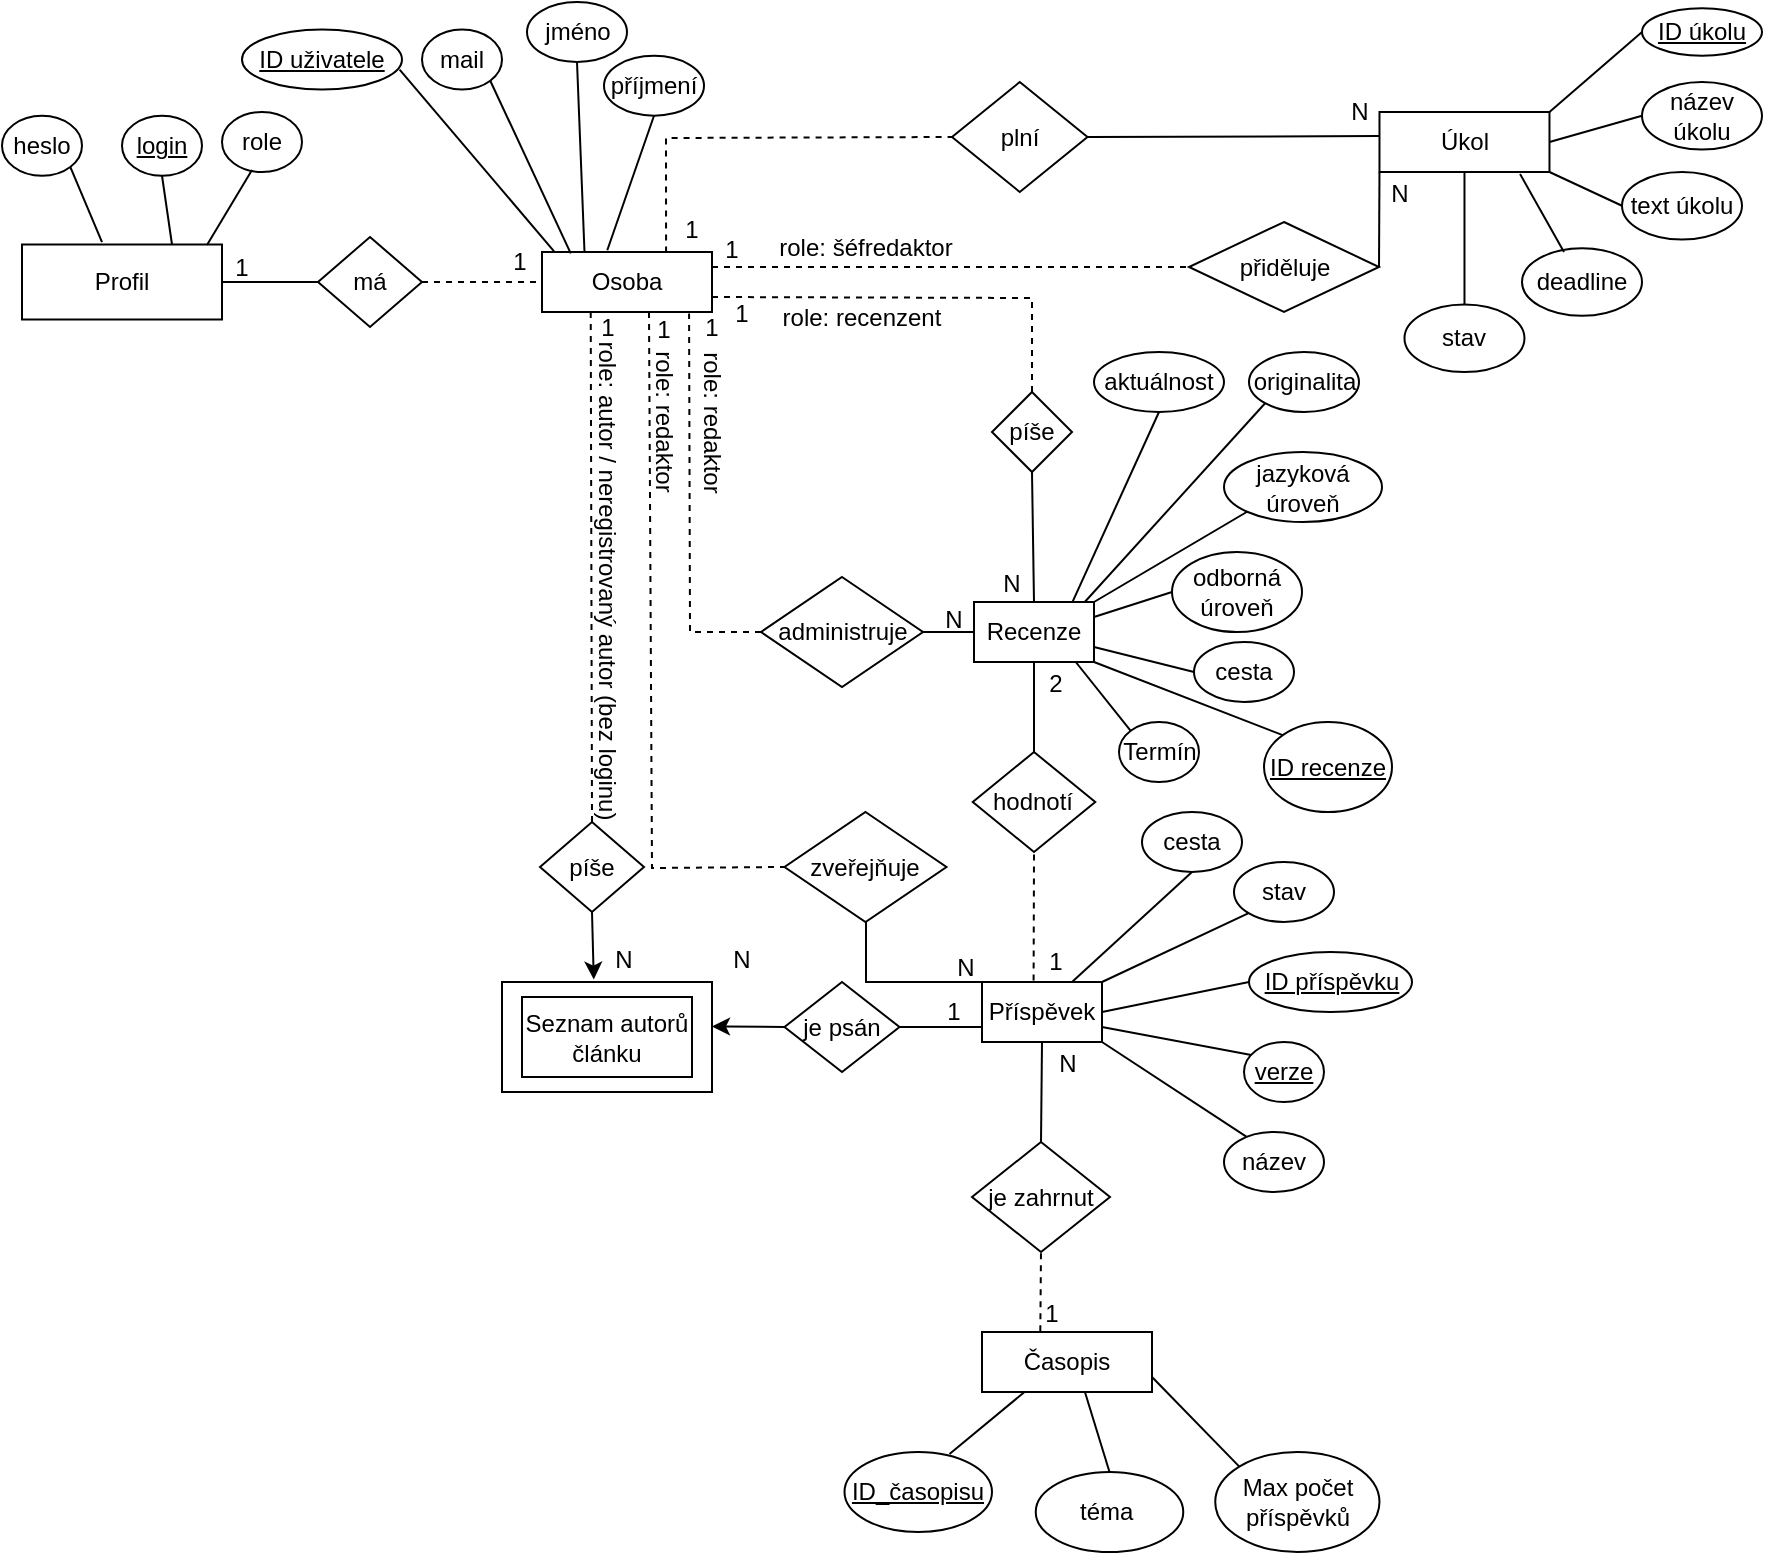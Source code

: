 <mxfile version="22.0.8" type="google">
  <diagram id="R2lEEEUBdFMjLlhIrx00" name="Page-1">
    <mxGraphModel grid="1" page="1" gridSize="10" guides="1" tooltips="1" connect="1" arrows="1" fold="1" pageScale="1" pageWidth="850" pageHeight="1100" math="0" shadow="0" extFonts="Permanent Marker^https://fonts.googleapis.com/css?family=Permanent+Marker">
      <root>
        <mxCell id="0" />
        <mxCell id="1" parent="0" />
        <mxCell id="9lTnDYtxcCjU2Nd0WMdm-4" value="Osoba" style="rounded=0;whiteSpace=wrap;html=1;" vertex="1" parent="1">
          <mxGeometry x="230" y="135" width="85" height="30" as="geometry" />
        </mxCell>
        <mxCell id="9lTnDYtxcCjU2Nd0WMdm-15" style="rounded=0;orthogonalLoop=1;jettySize=auto;html=1;exitX=0.985;exitY=0.669;exitDx=0;exitDy=0;entryX=0.071;entryY=-0.011;entryDx=0;entryDy=0;strokeColor=default;startArrow=none;startFill=0;endArrow=none;endFill=0;exitPerimeter=0;entryPerimeter=0;" edge="1" parent="1" source="9lTnDYtxcCjU2Nd0WMdm-6" target="9lTnDYtxcCjU2Nd0WMdm-4">
          <mxGeometry relative="1" as="geometry" />
        </mxCell>
        <mxCell id="9lTnDYtxcCjU2Nd0WMdm-6" value="&lt;u&gt;ID uživatele&lt;/u&gt;" style="ellipse;whiteSpace=wrap;html=1;" vertex="1" parent="1">
          <mxGeometry x="80" y="23.75" width="80" height="30" as="geometry" />
        </mxCell>
        <mxCell id="9lTnDYtxcCjU2Nd0WMdm-9" value="jméno" style="ellipse;whiteSpace=wrap;html=1;" vertex="1" parent="1">
          <mxGeometry x="222.5" y="10" width="50" height="30" as="geometry" />
        </mxCell>
        <mxCell id="9lTnDYtxcCjU2Nd0WMdm-10" value="příjmení" style="ellipse;whiteSpace=wrap;html=1;" vertex="1" parent="1">
          <mxGeometry x="261" y="36.88" width="50" height="30" as="geometry" />
        </mxCell>
        <mxCell id="9lTnDYtxcCjU2Nd0WMdm-19" style="rounded=0;orthogonalLoop=1;jettySize=auto;html=1;exitX=0.5;exitY=1;exitDx=0;exitDy=0;entryX=0.25;entryY=0;entryDx=0;entryDy=0;strokeColor=default;startArrow=none;startFill=0;endArrow=none;endFill=0;" edge="1" parent="1" source="9lTnDYtxcCjU2Nd0WMdm-9" target="9lTnDYtxcCjU2Nd0WMdm-4">
          <mxGeometry relative="1" as="geometry">
            <mxPoint x="326.178" y="90.607" as="sourcePoint" />
            <mxPoint x="265" y="145" as="targetPoint" />
          </mxGeometry>
        </mxCell>
        <mxCell id="9lTnDYtxcCjU2Nd0WMdm-20" style="rounded=0;orthogonalLoop=1;jettySize=auto;html=1;exitX=0.5;exitY=1;exitDx=0;exitDy=0;strokeColor=default;startArrow=none;startFill=0;endArrow=none;endFill=0;entryX=0.384;entryY=-0.029;entryDx=0;entryDy=0;entryPerimeter=0;" edge="1" parent="1" source="9lTnDYtxcCjU2Nd0WMdm-10" target="9lTnDYtxcCjU2Nd0WMdm-4">
          <mxGeometry relative="1" as="geometry">
            <mxPoint x="268" y="111" as="sourcePoint" />
            <mxPoint x="280" y="130" as="targetPoint" />
          </mxGeometry>
        </mxCell>
        <mxCell id="9lTnDYtxcCjU2Nd0WMdm-23" value="mail" style="ellipse;whiteSpace=wrap;html=1;" vertex="1" parent="1">
          <mxGeometry x="170" y="23.75" width="40" height="30" as="geometry" />
        </mxCell>
        <mxCell id="9lTnDYtxcCjU2Nd0WMdm-42" value="&lt;u&gt;verze&lt;/u&gt;" style="ellipse;whiteSpace=wrap;html=1;" vertex="1" parent="1">
          <mxGeometry x="581" y="530" width="40" height="30" as="geometry" />
        </mxCell>
        <mxCell id="9lTnDYtxcCjU2Nd0WMdm-43" value="Příspěvek" style="rounded=0;whiteSpace=wrap;html=1;" vertex="1" parent="1">
          <mxGeometry x="450" y="500" width="60" height="30" as="geometry" />
        </mxCell>
        <mxCell id="9lTnDYtxcCjU2Nd0WMdm-45" value="&lt;u&gt;ID příspěvku&lt;/u&gt;" style="ellipse;whiteSpace=wrap;html=1;" vertex="1" parent="1">
          <mxGeometry x="583.5" y="485" width="81.5" height="30" as="geometry" />
        </mxCell>
        <mxCell id="9lTnDYtxcCjU2Nd0WMdm-46" value="název" style="ellipse;whiteSpace=wrap;html=1;" vertex="1" parent="1">
          <mxGeometry x="571" y="575" width="50" height="30" as="geometry" />
        </mxCell>
        <mxCell id="9lTnDYtxcCjU2Nd0WMdm-47" value="cesta" style="ellipse;whiteSpace=wrap;html=1;" vertex="1" parent="1">
          <mxGeometry x="530" y="415" width="50" height="30" as="geometry" />
        </mxCell>
        <mxCell id="9lTnDYtxcCjU2Nd0WMdm-48" style="rounded=0;orthogonalLoop=1;jettySize=auto;html=1;exitX=0;exitY=0.5;exitDx=0;exitDy=0;entryX=1;entryY=0.5;entryDx=0;entryDy=0;strokeColor=default;startArrow=none;startFill=0;endArrow=none;endFill=0;" edge="1" parent="1" source="9lTnDYtxcCjU2Nd0WMdm-45" target="9lTnDYtxcCjU2Nd0WMdm-43">
          <mxGeometry relative="1" as="geometry">
            <mxPoint x="380" y="555" as="sourcePoint" />
            <mxPoint x="440" y="523" as="targetPoint" />
          </mxGeometry>
        </mxCell>
        <mxCell id="9lTnDYtxcCjU2Nd0WMdm-50" style="rounded=0;orthogonalLoop=1;jettySize=auto;html=1;exitX=0.223;exitY=0.077;exitDx=0;exitDy=0;entryX=1;entryY=1;entryDx=0;entryDy=0;strokeColor=default;startArrow=none;startFill=0;endArrow=none;endFill=0;exitPerimeter=0;" edge="1" parent="1" source="9lTnDYtxcCjU2Nd0WMdm-46" target="9lTnDYtxcCjU2Nd0WMdm-43">
          <mxGeometry relative="1" as="geometry">
            <mxPoint x="410" y="500" as="sourcePoint" />
            <mxPoint x="450" y="525" as="targetPoint" />
          </mxGeometry>
        </mxCell>
        <mxCell id="9lTnDYtxcCjU2Nd0WMdm-51" style="rounded=0;orthogonalLoop=1;jettySize=auto;html=1;exitX=0.5;exitY=1;exitDx=0;exitDy=0;entryX=0.75;entryY=0;entryDx=0;entryDy=0;strokeColor=default;startArrow=none;startFill=0;endArrow=none;endFill=0;" edge="1" parent="1" source="9lTnDYtxcCjU2Nd0WMdm-47" target="9lTnDYtxcCjU2Nd0WMdm-43">
          <mxGeometry relative="1" as="geometry">
            <mxPoint x="453" y="491" as="sourcePoint" />
            <mxPoint x="465" y="525" as="targetPoint" />
          </mxGeometry>
        </mxCell>
        <mxCell id="9lTnDYtxcCjU2Nd0WMdm-55" value="stav" style="ellipse;whiteSpace=wrap;html=1;" vertex="1" parent="1">
          <mxGeometry x="576" y="440" width="50" height="30" as="geometry" />
        </mxCell>
        <mxCell id="9lTnDYtxcCjU2Nd0WMdm-56" style="rounded=0;orthogonalLoop=1;jettySize=auto;html=1;exitX=0;exitY=1;exitDx=0;exitDy=0;strokeColor=default;startArrow=none;startFill=0;endArrow=none;endFill=0;entryX=1;entryY=0;entryDx=0;entryDy=0;" edge="1" parent="1" source="9lTnDYtxcCjU2Nd0WMdm-55" target="9lTnDYtxcCjU2Nd0WMdm-43">
          <mxGeometry relative="1" as="geometry">
            <mxPoint x="495" y="495" as="sourcePoint" />
            <mxPoint x="500" y="515" as="targetPoint" />
          </mxGeometry>
        </mxCell>
        <mxCell id="9lTnDYtxcCjU2Nd0WMdm-59" value="aktuálnost" style="ellipse;whiteSpace=wrap;html=1;" vertex="1" parent="1">
          <mxGeometry x="506" y="185" width="65" height="30" as="geometry" />
        </mxCell>
        <mxCell id="9lTnDYtxcCjU2Nd0WMdm-60" value="Recenze" style="rounded=0;whiteSpace=wrap;html=1;" vertex="1" parent="1">
          <mxGeometry x="446" y="310" width="60" height="30" as="geometry" />
        </mxCell>
        <mxCell id="9lTnDYtxcCjU2Nd0WMdm-61" value="&lt;u&gt;ID recenze&lt;/u&gt;" style="ellipse;whiteSpace=wrap;html=1;" vertex="1" parent="1">
          <mxGeometry x="591" y="370" width="64" height="45" as="geometry" />
        </mxCell>
        <mxCell id="9lTnDYtxcCjU2Nd0WMdm-62" value="originalita" style="ellipse;whiteSpace=wrap;html=1;" vertex="1" parent="1">
          <mxGeometry x="583.5" y="185" width="55" height="30" as="geometry" />
        </mxCell>
        <mxCell id="9lTnDYtxcCjU2Nd0WMdm-63" value="cesta" style="ellipse;whiteSpace=wrap;html=1;" vertex="1" parent="1">
          <mxGeometry x="556" y="330" width="50" height="30" as="geometry" />
        </mxCell>
        <mxCell id="9lTnDYtxcCjU2Nd0WMdm-64" style="rounded=0;orthogonalLoop=1;jettySize=auto;html=1;exitX=0;exitY=0;exitDx=0;exitDy=0;strokeColor=default;startArrow=none;startFill=0;endArrow=none;endFill=0;entryX=1;entryY=1;entryDx=0;entryDy=0;" edge="1" parent="1" source="9lTnDYtxcCjU2Nd0WMdm-61" target="9lTnDYtxcCjU2Nd0WMdm-60">
          <mxGeometry relative="1" as="geometry">
            <mxPoint x="401" y="350" as="sourcePoint" />
            <mxPoint x="500" y="340" as="targetPoint" />
          </mxGeometry>
        </mxCell>
        <mxCell id="9lTnDYtxcCjU2Nd0WMdm-65" style="rounded=0;orthogonalLoop=1;jettySize=auto;html=1;exitX=0.5;exitY=1;exitDx=0;exitDy=0;strokeColor=default;startArrow=none;startFill=0;endArrow=none;endFill=0;entryX=0.822;entryY=-0.007;entryDx=0;entryDy=0;entryPerimeter=0;" edge="1" parent="1" source="9lTnDYtxcCjU2Nd0WMdm-59" target="9lTnDYtxcCjU2Nd0WMdm-60">
          <mxGeometry relative="1" as="geometry">
            <mxPoint x="421" y="335" as="sourcePoint" />
            <mxPoint x="498" y="305" as="targetPoint" />
          </mxGeometry>
        </mxCell>
        <mxCell id="9lTnDYtxcCjU2Nd0WMdm-66" style="rounded=0;orthogonalLoop=1;jettySize=auto;html=1;strokeColor=default;startArrow=none;startFill=0;endArrow=none;endFill=0;exitX=0;exitY=1;exitDx=0;exitDy=0;entryX=0.923;entryY=0;entryDx=0;entryDy=0;entryPerimeter=0;" edge="1" parent="1" source="9lTnDYtxcCjU2Nd0WMdm-62" target="9lTnDYtxcCjU2Nd0WMdm-60">
          <mxGeometry relative="1" as="geometry">
            <mxPoint x="415" y="405" as="sourcePoint" />
            <mxPoint x="520" y="300" as="targetPoint" />
          </mxGeometry>
        </mxCell>
        <mxCell id="9lTnDYtxcCjU2Nd0WMdm-67" style="rounded=0;orthogonalLoop=1;jettySize=auto;html=1;exitX=0;exitY=0.5;exitDx=0;exitDy=0;entryX=1;entryY=0.75;entryDx=0;entryDy=0;strokeColor=default;startArrow=none;startFill=0;endArrow=none;endFill=0;" edge="1" parent="1" source="9lTnDYtxcCjU2Nd0WMdm-63" target="9lTnDYtxcCjU2Nd0WMdm-60">
          <mxGeometry relative="1" as="geometry">
            <mxPoint x="474" y="286" as="sourcePoint" />
            <mxPoint x="486" y="320" as="targetPoint" />
          </mxGeometry>
        </mxCell>
        <mxCell id="9lTnDYtxcCjU2Nd0WMdm-68" value="jazyková úroveň" style="ellipse;whiteSpace=wrap;html=1;" vertex="1" parent="1">
          <mxGeometry x="571" y="235" width="79" height="35" as="geometry" />
        </mxCell>
        <mxCell id="9lTnDYtxcCjU2Nd0WMdm-69" style="rounded=0;orthogonalLoop=1;jettySize=auto;html=1;exitX=0;exitY=1;exitDx=0;exitDy=0;strokeColor=default;startArrow=none;startFill=0;endArrow=none;endFill=0;entryX=1;entryY=0;entryDx=0;entryDy=0;" edge="1" parent="1" source="9lTnDYtxcCjU2Nd0WMdm-68" target="9lTnDYtxcCjU2Nd0WMdm-60">
          <mxGeometry relative="1" as="geometry">
            <mxPoint x="516" y="290" as="sourcePoint" />
            <mxPoint x="521" y="310" as="targetPoint" />
          </mxGeometry>
        </mxCell>
        <mxCell id="9lTnDYtxcCjU2Nd0WMdm-70" value="odborná úroveň" style="ellipse;whiteSpace=wrap;html=1;" vertex="1" parent="1">
          <mxGeometry x="545" y="285" width="65" height="40" as="geometry" />
        </mxCell>
        <mxCell id="9lTnDYtxcCjU2Nd0WMdm-71" style="rounded=0;orthogonalLoop=1;jettySize=auto;html=1;exitX=0;exitY=0.5;exitDx=0;exitDy=0;strokeColor=default;startArrow=none;startFill=0;endArrow=none;endFill=0;entryX=1;entryY=0.25;entryDx=0;entryDy=0;" edge="1" parent="1" source="9lTnDYtxcCjU2Nd0WMdm-70" target="9lTnDYtxcCjU2Nd0WMdm-60">
          <mxGeometry relative="1" as="geometry">
            <mxPoint x="558" y="296" as="sourcePoint" />
            <mxPoint x="531" y="320" as="targetPoint" />
          </mxGeometry>
        </mxCell>
        <mxCell id="9lTnDYtxcCjU2Nd0WMdm-91" value="píše" style="rhombus;whiteSpace=wrap;html=1;" vertex="1" parent="1">
          <mxGeometry x="455" y="205" width="40" height="40" as="geometry" />
        </mxCell>
        <mxCell id="9lTnDYtxcCjU2Nd0WMdm-93" value="" style="endArrow=none;html=1;rounded=0;entryX=0.5;entryY=1;entryDx=0;entryDy=0;exitX=0.5;exitY=0;exitDx=0;exitDy=0;" edge="1" parent="1" source="9lTnDYtxcCjU2Nd0WMdm-60" target="9lTnDYtxcCjU2Nd0WMdm-91">
          <mxGeometry width="50" height="50" relative="1" as="geometry">
            <mxPoint x="475" y="305" as="sourcePoint" />
            <mxPoint x="494" y="185" as="targetPoint" />
          </mxGeometry>
        </mxCell>
        <mxCell id="9lTnDYtxcCjU2Nd0WMdm-94" value="hodnotí" style="rhombus;whiteSpace=wrap;html=1;" vertex="1" parent="1">
          <mxGeometry x="445.38" y="385" width="61.25" height="50" as="geometry" />
        </mxCell>
        <mxCell id="9lTnDYtxcCjU2Nd0WMdm-95" value="" style="endArrow=none;html=1;rounded=0;entryX=0.5;entryY=1;entryDx=0;entryDy=0;exitX=0.5;exitY=0;exitDx=0;exitDy=0;" edge="1" parent="1" source="9lTnDYtxcCjU2Nd0WMdm-94" target="9lTnDYtxcCjU2Nd0WMdm-60">
          <mxGeometry width="50" height="50" relative="1" as="geometry">
            <mxPoint x="486" y="320" as="sourcePoint" />
            <mxPoint x="484" y="255" as="targetPoint" />
          </mxGeometry>
        </mxCell>
        <mxCell id="9lTnDYtxcCjU2Nd0WMdm-97" value="administruje" style="rhombus;whiteSpace=wrap;html=1;" vertex="1" parent="1">
          <mxGeometry x="339.5" y="297.5" width="81" height="55" as="geometry" />
        </mxCell>
        <mxCell id="9lTnDYtxcCjU2Nd0WMdm-98" value="" style="endArrow=none;html=1;rounded=0;exitX=0;exitY=0.5;exitDx=0;exitDy=0;entryX=1;entryY=0.5;entryDx=0;entryDy=0;" edge="1" parent="1" source="9lTnDYtxcCjU2Nd0WMdm-60" target="9lTnDYtxcCjU2Nd0WMdm-97">
          <mxGeometry width="50" height="50" relative="1" as="geometry">
            <mxPoint x="355" y="385" as="sourcePoint" />
            <mxPoint x="405" y="335" as="targetPoint" />
          </mxGeometry>
        </mxCell>
        <mxCell id="9lTnDYtxcCjU2Nd0WMdm-103" value="&lt;u&gt;ID_časopisu&lt;/u&gt;" style="ellipse;whiteSpace=wrap;html=1;" vertex="1" parent="1">
          <mxGeometry x="381.25" y="735" width="73.75" height="40" as="geometry" />
        </mxCell>
        <mxCell id="9lTnDYtxcCjU2Nd0WMdm-105" value="" style="rounded=0;whiteSpace=wrap;html=1;" vertex="1" parent="1">
          <mxGeometry x="210" y="500" width="105" height="55" as="geometry" />
        </mxCell>
        <mxCell id="9lTnDYtxcCjU2Nd0WMdm-107" value="Seznam autorů článku" style="rounded=0;whiteSpace=wrap;html=1;" vertex="1" parent="1">
          <mxGeometry x="220" y="507.5" width="85" height="40" as="geometry" />
        </mxCell>
        <mxCell id="9lTnDYtxcCjU2Nd0WMdm-108" value="je psán" style="rhombus;whiteSpace=wrap;html=1;" vertex="1" parent="1">
          <mxGeometry x="351.25" y="500" width="57.5" height="45" as="geometry" />
        </mxCell>
        <mxCell id="9lTnDYtxcCjU2Nd0WMdm-109" value="" style="endArrow=none;html=1;rounded=0;exitX=1;exitY=0.5;exitDx=0;exitDy=0;entryX=0;entryY=0.75;entryDx=0;entryDy=0;" edge="1" parent="1" source="9lTnDYtxcCjU2Nd0WMdm-108" target="9lTnDYtxcCjU2Nd0WMdm-43">
          <mxGeometry width="50" height="50" relative="1" as="geometry">
            <mxPoint x="355" y="385" as="sourcePoint" />
            <mxPoint x="435" y="525" as="targetPoint" />
          </mxGeometry>
        </mxCell>
        <mxCell id="9lTnDYtxcCjU2Nd0WMdm-112" value="píše" style="rhombus;whiteSpace=wrap;html=1;" vertex="1" parent="1">
          <mxGeometry x="229" y="420" width="52" height="45" as="geometry" />
        </mxCell>
        <mxCell id="9lTnDYtxcCjU2Nd0WMdm-114" value="" style="endArrow=classic;html=1;rounded=0;entryX=0.437;entryY=-0.022;entryDx=0;entryDy=0;exitX=0.5;exitY=1;exitDx=0;exitDy=0;entryPerimeter=0;" edge="1" parent="1" source="9lTnDYtxcCjU2Nd0WMdm-112" target="9lTnDYtxcCjU2Nd0WMdm-105">
          <mxGeometry width="50" height="50" relative="1" as="geometry">
            <mxPoint x="359" y="536" as="sourcePoint" />
            <mxPoint x="325" y="538" as="targetPoint" />
          </mxGeometry>
        </mxCell>
        <mxCell id="9lTnDYtxcCjU2Nd0WMdm-117" value="1" style="text;html=1;strokeColor=none;fillColor=none;align=center;verticalAlign=middle;whiteSpace=wrap;rounded=0;" vertex="1" parent="1">
          <mxGeometry x="476.88" y="478.75" width="20" height="22.5" as="geometry" />
        </mxCell>
        <mxCell id="9lTnDYtxcCjU2Nd0WMdm-119" value="N" style="text;html=1;strokeColor=none;fillColor=none;align=center;verticalAlign=middle;whiteSpace=wrap;rounded=0;" vertex="1" parent="1">
          <mxGeometry x="261" y="477.5" width="20" height="22.5" as="geometry" />
        </mxCell>
        <mxCell id="9lTnDYtxcCjU2Nd0WMdm-129" value="1" style="text;html=1;strokeColor=none;fillColor=none;align=center;verticalAlign=middle;whiteSpace=wrap;rounded=0;" vertex="1" parent="1">
          <mxGeometry x="305" y="161.25" width="20" height="22.5" as="geometry" />
        </mxCell>
        <mxCell id="9lTnDYtxcCjU2Nd0WMdm-130" value="N" style="text;html=1;strokeColor=none;fillColor=none;align=center;verticalAlign=middle;whiteSpace=wrap;rounded=0;" vertex="1" parent="1">
          <mxGeometry x="426" y="307.5" width="20" height="22.5" as="geometry" />
        </mxCell>
        <mxCell id="9lTnDYtxcCjU2Nd0WMdm-131" value="1" style="text;html=1;strokeColor=none;fillColor=none;align=center;verticalAlign=middle;whiteSpace=wrap;rounded=0;" vertex="1" parent="1">
          <mxGeometry x="319.5" y="155" width="20" height="22.5" as="geometry" />
        </mxCell>
        <mxCell id="9lTnDYtxcCjU2Nd0WMdm-132" value="N" style="text;html=1;strokeColor=none;fillColor=none;align=center;verticalAlign=middle;whiteSpace=wrap;rounded=0;" vertex="1" parent="1">
          <mxGeometry x="455" y="290" width="20" height="22.5" as="geometry" />
        </mxCell>
        <mxCell id="3qPXt3XiF-Rb8np5DTeW-1" value="2" style="text;html=1;strokeColor=none;fillColor=none;align=center;verticalAlign=middle;whiteSpace=wrap;rounded=0;" vertex="1" parent="1">
          <mxGeometry x="476.88" y="340" width="20" height="22.5" as="geometry" />
        </mxCell>
        <mxCell id="nPtMU7uVs6kKkiSE4Vyv-3" value="je zahrnut" style="rhombus;whiteSpace=wrap;html=1;" vertex="1" parent="1">
          <mxGeometry x="445" y="580" width="69" height="55" as="geometry" />
        </mxCell>
        <mxCell id="nPtMU7uVs6kKkiSE4Vyv-4" value="Časopis" style="rounded=0;whiteSpace=wrap;html=1;" vertex="1" parent="1">
          <mxGeometry x="450" y="675" width="85" height="30" as="geometry" />
        </mxCell>
        <mxCell id="nPtMU7uVs6kKkiSE4Vyv-20" value="" style="rounded=0;orthogonalLoop=1;jettySize=auto;html=1;exitX=0.091;exitY=0.216;exitDx=0;exitDy=0;entryX=1;entryY=0.75;entryDx=0;entryDy=0;strokeColor=default;startArrow=none;startFill=0;endArrow=none;endFill=0;exitPerimeter=0;" edge="1" parent="1" source="9lTnDYtxcCjU2Nd0WMdm-42" target="9lTnDYtxcCjU2Nd0WMdm-43">
          <mxGeometry relative="1" as="geometry">
            <mxPoint x="594" y="532" as="sourcePoint" />
            <mxPoint x="491" y="535" as="targetPoint" />
          </mxGeometry>
        </mxCell>
        <mxCell id="nPtMU7uVs6kKkiSE4Vyv-19" value="N" style="text;html=1;strokeColor=none;fillColor=none;align=center;verticalAlign=middle;whiteSpace=wrap;rounded=0;" vertex="1" parent="1">
          <mxGeometry x="482.5" y="530" width="20" height="22.5" as="geometry" />
        </mxCell>
        <mxCell id="nPtMU7uVs6kKkiSE4Vyv-24" value="Max počet příspěvků" style="ellipse;whiteSpace=wrap;html=1;" vertex="1" parent="1">
          <mxGeometry x="566.62" y="735" width="82.12" height="50" as="geometry" />
        </mxCell>
        <mxCell id="nPtMU7uVs6kKkiSE4Vyv-28" value="" style="endArrow=none;html=1;rounded=0;entryX=0.25;entryY=1;entryDx=0;entryDy=0;exitX=0.712;exitY=0.026;exitDx=0;exitDy=0;exitPerimeter=0;" edge="1" parent="1" source="9lTnDYtxcCjU2Nd0WMdm-103" target="nPtMU7uVs6kKkiSE4Vyv-4">
          <mxGeometry width="50" height="50" relative="1" as="geometry">
            <mxPoint x="435" y="735" as="sourcePoint" />
            <mxPoint x="485" y="685" as="targetPoint" />
          </mxGeometry>
        </mxCell>
        <mxCell id="nPtMU7uVs6kKkiSE4Vyv-32" value="" style="endArrow=none;html=1;rounded=0;entryX=1;entryY=0.75;entryDx=0;entryDy=0;exitX=0;exitY=0;exitDx=0;exitDy=0;" edge="1" parent="1" source="nPtMU7uVs6kKkiSE4Vyv-24" target="nPtMU7uVs6kKkiSE4Vyv-4">
          <mxGeometry width="50" height="50" relative="1" as="geometry">
            <mxPoint x="582" y="749" as="sourcePoint" />
            <mxPoint x="545" y="715" as="targetPoint" />
          </mxGeometry>
        </mxCell>
        <mxCell id="nPtMU7uVs6kKkiSE4Vyv-51" value="zveřejňuje" style="rhombus;whiteSpace=wrap;html=1;" vertex="1" parent="1">
          <mxGeometry x="351.25" y="415" width="81" height="55" as="geometry" />
        </mxCell>
        <mxCell id="nPtMU7uVs6kKkiSE4Vyv-54" value="" style="endArrow=none;html=1;rounded=0;entryX=0;entryY=0;entryDx=0;entryDy=0;" edge="1" parent="1" target="9lTnDYtxcCjU2Nd0WMdm-43">
          <mxGeometry width="50" height="50" relative="1" as="geometry">
            <mxPoint x="392" y="470" as="sourcePoint" />
            <mxPoint x="445" y="505" as="targetPoint" />
            <Array as="points">
              <mxPoint x="392" y="500" />
            </Array>
          </mxGeometry>
        </mxCell>
        <mxCell id="nPtMU7uVs6kKkiSE4Vyv-55" value="téma&amp;nbsp;" style="ellipse;whiteSpace=wrap;html=1;" vertex="1" parent="1">
          <mxGeometry x="476.88" y="745" width="73.75" height="40" as="geometry" />
        </mxCell>
        <mxCell id="nPtMU7uVs6kKkiSE4Vyv-60" value="" style="endArrow=none;html=1;rounded=0;exitX=0.605;exitY=0.997;exitDx=0;exitDy=0;exitPerimeter=0;entryX=0.5;entryY=0;entryDx=0;entryDy=0;" edge="1" parent="1" source="nPtMU7uVs6kKkiSE4Vyv-4" target="nPtMU7uVs6kKkiSE4Vyv-55">
          <mxGeometry width="50" height="50" relative="1" as="geometry">
            <mxPoint x="505" y="725" as="sourcePoint" />
            <mxPoint x="505" y="735" as="targetPoint" />
          </mxGeometry>
        </mxCell>
        <mxCell id="nPtMU7uVs6kKkiSE4Vyv-70" value="přiděluje" style="rhombus;whiteSpace=wrap;html=1;" vertex="1" parent="1">
          <mxGeometry x="553.5" y="120" width="95" height="45" as="geometry" />
        </mxCell>
        <mxCell id="nPtMU7uVs6kKkiSE4Vyv-80" value="Úkol" style="rounded=0;whiteSpace=wrap;html=1;" vertex="1" parent="1">
          <mxGeometry x="648.74" y="65" width="85" height="30" as="geometry" />
        </mxCell>
        <mxCell id="nPtMU7uVs6kKkiSE4Vyv-81" value="" style="endArrow=none;html=1;rounded=0;exitX=1;exitY=0.5;exitDx=0;exitDy=0;entryX=0;entryY=1;entryDx=0;entryDy=0;" edge="1" parent="1" source="nPtMU7uVs6kKkiSE4Vyv-70" target="nPtMU7uVs6kKkiSE4Vyv-80">
          <mxGeometry width="50" height="50" relative="1" as="geometry">
            <mxPoint x="415" y="405" as="sourcePoint" />
            <mxPoint x="650" y="100" as="targetPoint" />
          </mxGeometry>
        </mxCell>
        <mxCell id="nPtMU7uVs6kKkiSE4Vyv-83" value="&lt;u&gt;ID úkolu&lt;/u&gt;" style="ellipse;whiteSpace=wrap;html=1;" vertex="1" parent="1">
          <mxGeometry x="780" y="13.13" width="60" height="23.75" as="geometry" />
        </mxCell>
        <mxCell id="nPtMU7uVs6kKkiSE4Vyv-84" value="název úkolu" style="ellipse;whiteSpace=wrap;html=1;" vertex="1" parent="1">
          <mxGeometry x="780" y="50" width="60" height="33.75" as="geometry" />
        </mxCell>
        <mxCell id="nPtMU7uVs6kKkiSE4Vyv-85" value="text úkolu" style="ellipse;whiteSpace=wrap;html=1;" vertex="1" parent="1">
          <mxGeometry x="770" y="95" width="60" height="33.75" as="geometry" />
        </mxCell>
        <mxCell id="nPtMU7uVs6kKkiSE4Vyv-88" value="" style="endArrow=none;html=1;rounded=0;exitX=0;exitY=0.5;exitDx=0;exitDy=0;entryX=1;entryY=0.5;entryDx=0;entryDy=0;" edge="1" parent="1" source="nPtMU7uVs6kKkiSE4Vyv-84" target="nPtMU7uVs6kKkiSE4Vyv-80">
          <mxGeometry width="50" height="50" relative="1" as="geometry">
            <mxPoint x="685" y="145" as="sourcePoint" />
            <mxPoint x="735" y="115" as="targetPoint" />
          </mxGeometry>
        </mxCell>
        <mxCell id="nPtMU7uVs6kKkiSE4Vyv-89" value="" style="endArrow=none;html=1;rounded=0;entryX=1;entryY=0;entryDx=0;entryDy=0;exitX=0;exitY=0.5;exitDx=0;exitDy=0;" edge="1" parent="1" source="nPtMU7uVs6kKkiSE4Vyv-83" target="nPtMU7uVs6kKkiSE4Vyv-80">
          <mxGeometry width="50" height="50" relative="1" as="geometry">
            <mxPoint x="775" y="125" as="sourcePoint" />
            <mxPoint x="745" y="115" as="targetPoint" />
          </mxGeometry>
        </mxCell>
        <mxCell id="nPtMU7uVs6kKkiSE4Vyv-92" value="Termín" style="ellipse;whiteSpace=wrap;html=1;" vertex="1" parent="1">
          <mxGeometry x="518.5" y="370" width="40" height="30" as="geometry" />
        </mxCell>
        <mxCell id="nPtMU7uVs6kKkiSE4Vyv-93" value="" style="endArrow=none;html=1;rounded=0;exitX=0;exitY=0;exitDx=0;exitDy=0;entryX=1;entryY=0;entryDx=0;entryDy=0;" edge="1" parent="1" source="nPtMU7uVs6kKkiSE4Vyv-92" target="3qPXt3XiF-Rb8np5DTeW-1">
          <mxGeometry width="50" height="50" relative="1" as="geometry">
            <mxPoint x="486" y="395" as="sourcePoint" />
            <mxPoint x="495" y="345" as="targetPoint" />
          </mxGeometry>
        </mxCell>
        <mxCell id="bgzfuVShhrfwyZQ0xUd9-8" value="" style="endArrow=none;html=1;rounded=0;entryX=0.5;entryY=1;entryDx=0;entryDy=0;exitX=0.5;exitY=0;exitDx=0;exitDy=0;" edge="1" parent="1" source="nPtMU7uVs6kKkiSE4Vyv-3" target="9lTnDYtxcCjU2Nd0WMdm-43">
          <mxGeometry width="50" height="50" relative="1" as="geometry">
            <mxPoint x="485" y="585" as="sourcePoint" />
            <mxPoint x="491" y="640" as="targetPoint" />
          </mxGeometry>
        </mxCell>
        <mxCell id="bgzfuVShhrfwyZQ0xUd9-10" value="1" style="text;html=1;strokeColor=none;fillColor=none;align=center;verticalAlign=middle;whiteSpace=wrap;rounded=0;" vertex="1" parent="1">
          <mxGeometry x="475" y="655" width="20" height="22.5" as="geometry" />
        </mxCell>
        <mxCell id="bgzfuVShhrfwyZQ0xUd9-11" value="Profil" style="rounded=0;whiteSpace=wrap;html=1;" vertex="1" parent="1">
          <mxGeometry x="-30" y="131.25" width="100" height="37.5" as="geometry" />
        </mxCell>
        <mxCell id="bgzfuVShhrfwyZQ0xUd9-25" value="role: autor / neregistrovaný autor (bez loginu)" style="text;html=1;strokeColor=none;fillColor=none;align=center;verticalAlign=middle;whiteSpace=wrap;rounded=0;rotation=90;" vertex="1" parent="1">
          <mxGeometry x="140.32" y="285" width="244.37" height="30" as="geometry" />
        </mxCell>
        <mxCell id="bgzfuVShhrfwyZQ0xUd9-26" value="role: redaktor" style="text;html=1;strokeColor=none;fillColor=none;align=center;verticalAlign=middle;whiteSpace=wrap;rounded=0;rotation=90;" vertex="1" parent="1">
          <mxGeometry x="236" y="205" width="110" height="30" as="geometry" />
        </mxCell>
        <mxCell id="bgzfuVShhrfwyZQ0xUd9-27" value="role: redaktor" style="text;html=1;strokeColor=none;fillColor=none;align=center;verticalAlign=middle;whiteSpace=wrap;rounded=0;rotation=90;" vertex="1" parent="1">
          <mxGeometry x="272.5" y="205" width="85" height="30" as="geometry" />
        </mxCell>
        <mxCell id="bgzfuVShhrfwyZQ0xUd9-31" value="N" style="text;html=1;strokeColor=none;fillColor=none;align=center;verticalAlign=middle;whiteSpace=wrap;rounded=0;" vertex="1" parent="1">
          <mxGeometry x="432.25" y="481.25" width="20" height="22.5" as="geometry" />
        </mxCell>
        <mxCell id="bgzfuVShhrfwyZQ0xUd9-35" value="1" style="text;html=1;strokeColor=none;fillColor=none;align=center;verticalAlign=middle;whiteSpace=wrap;rounded=0;" vertex="1" parent="1">
          <mxGeometry x="281" y="162.5" width="20" height="22.5" as="geometry" />
        </mxCell>
        <mxCell id="bgzfuVShhrfwyZQ0xUd9-36" value="role: recenzent" style="text;html=1;strokeColor=none;fillColor=none;align=center;verticalAlign=middle;whiteSpace=wrap;rounded=0;" vertex="1" parent="1">
          <mxGeometry x="335" y="157.5" width="110" height="20" as="geometry" />
        </mxCell>
        <mxCell id="bgzfuVShhrfwyZQ0xUd9-46" value="" style="endArrow=none;html=1;rounded=0;entryX=0.169;entryY=0.022;entryDx=0;entryDy=0;exitX=1;exitY=1;exitDx=0;exitDy=0;entryPerimeter=0;" edge="1" parent="1" source="9lTnDYtxcCjU2Nd0WMdm-23" target="9lTnDYtxcCjU2Nd0WMdm-4">
          <mxGeometry width="50" height="50" relative="1" as="geometry">
            <mxPoint x="405" y="495" as="sourcePoint" />
            <mxPoint x="455" y="445" as="targetPoint" />
          </mxGeometry>
        </mxCell>
        <mxCell id="bgzfuVShhrfwyZQ0xUd9-50" value="role: šéfredaktor" style="text;html=1;strokeColor=none;fillColor=none;align=center;verticalAlign=middle;whiteSpace=wrap;rounded=0;" vertex="1" parent="1">
          <mxGeometry x="336.75" y="122.5" width="110" height="20" as="geometry" />
        </mxCell>
        <mxCell id="bgzfuVShhrfwyZQ0xUd9-53" value="plní" style="rhombus;whiteSpace=wrap;html=1;" vertex="1" parent="1">
          <mxGeometry x="435" y="50" width="67.75" height="55" as="geometry" />
        </mxCell>
        <mxCell id="bgzfuVShhrfwyZQ0xUd9-54" value="" style="endArrow=none;html=1;rounded=0;entryX=1;entryY=0.5;entryDx=0;entryDy=0;exitX=-0.002;exitY=0.402;exitDx=0;exitDy=0;exitPerimeter=0;" edge="1" parent="1" source="nPtMU7uVs6kKkiSE4Vyv-80" target="bgzfuVShhrfwyZQ0xUd9-53">
          <mxGeometry width="50" height="50" relative="1" as="geometry">
            <mxPoint x="400" y="420" as="sourcePoint" />
            <mxPoint x="450" y="370" as="targetPoint" />
          </mxGeometry>
        </mxCell>
        <mxCell id="bgzfuVShhrfwyZQ0xUd9-55" value="" style="endArrow=none;html=1;rounded=0;entryX=0;entryY=0.5;entryDx=0;entryDy=0;exitX=1;exitY=1;exitDx=0;exitDy=0;" edge="1" parent="1" source="nPtMU7uVs6kKkiSE4Vyv-80" target="nPtMU7uVs6kKkiSE4Vyv-85">
          <mxGeometry width="50" height="50" relative="1" as="geometry">
            <mxPoint x="400" y="420" as="sourcePoint" />
            <mxPoint x="450" y="370" as="targetPoint" />
          </mxGeometry>
        </mxCell>
        <mxCell id="bgzfuVShhrfwyZQ0xUd9-56" value="deadline" style="ellipse;whiteSpace=wrap;html=1;" vertex="1" parent="1">
          <mxGeometry x="720" y="133.13" width="60" height="33.75" as="geometry" />
        </mxCell>
        <mxCell id="bgzfuVShhrfwyZQ0xUd9-57" value="" style="endArrow=none;html=1;rounded=0;entryX=0.35;entryY=0.055;entryDx=0;entryDy=0;entryPerimeter=0;exitX=0.827;exitY=1.033;exitDx=0;exitDy=0;exitPerimeter=0;" edge="1" parent="1" source="nPtMU7uVs6kKkiSE4Vyv-80" target="bgzfuVShhrfwyZQ0xUd9-56">
          <mxGeometry width="50" height="50" relative="1" as="geometry">
            <mxPoint x="720" y="100" as="sourcePoint" />
            <mxPoint x="780" y="122" as="targetPoint" />
          </mxGeometry>
        </mxCell>
        <mxCell id="bgzfuVShhrfwyZQ0xUd9-60" value="N" style="text;html=1;strokeColor=none;fillColor=none;align=center;verticalAlign=middle;whiteSpace=wrap;rounded=0;" vertex="1" parent="1">
          <mxGeometry x="648.74" y="95" width="20" height="22.5" as="geometry" />
        </mxCell>
        <mxCell id="bgzfuVShhrfwyZQ0xUd9-61" value="N" style="text;html=1;strokeColor=none;fillColor=none;align=center;verticalAlign=middle;whiteSpace=wrap;rounded=0;" vertex="1" parent="1">
          <mxGeometry x="628.74" y="53.75" width="20" height="22.5" as="geometry" />
        </mxCell>
        <mxCell id="bgzfuVShhrfwyZQ0xUd9-62" value="1" style="text;html=1;strokeColor=none;fillColor=none;align=center;verticalAlign=middle;whiteSpace=wrap;rounded=0;" vertex="1" parent="1">
          <mxGeometry x="295" y="112.5" width="20" height="22.5" as="geometry" />
        </mxCell>
        <mxCell id="bgzfuVShhrfwyZQ0xUd9-64" value="stav" style="ellipse;whiteSpace=wrap;html=1;" vertex="1" parent="1">
          <mxGeometry x="661.24" y="161.25" width="60" height="33.75" as="geometry" />
        </mxCell>
        <mxCell id="bgzfuVShhrfwyZQ0xUd9-65" value="" style="endArrow=none;html=1;rounded=0;entryX=0.5;entryY=0;entryDx=0;entryDy=0;exitX=0.5;exitY=1;exitDx=0;exitDy=0;" edge="1" parent="1" source="nPtMU7uVs6kKkiSE4Vyv-80" target="bgzfuVShhrfwyZQ0xUd9-64">
          <mxGeometry width="50" height="50" relative="1" as="geometry">
            <mxPoint x="400" y="420" as="sourcePoint" />
            <mxPoint x="450" y="370" as="targetPoint" />
          </mxGeometry>
        </mxCell>
        <mxCell id="bgzfuVShhrfwyZQ0xUd9-68" value="N" style="text;html=1;strokeColor=none;fillColor=none;align=center;verticalAlign=middle;whiteSpace=wrap;rounded=0;" vertex="1" parent="1">
          <mxGeometry x="319.5" y="477.5" width="20" height="22.5" as="geometry" />
        </mxCell>
        <mxCell id="bgzfuVShhrfwyZQ0xUd9-69" value="1" style="text;html=1;strokeColor=none;fillColor=none;align=center;verticalAlign=middle;whiteSpace=wrap;rounded=0;" vertex="1" parent="1">
          <mxGeometry x="426" y="503.75" width="20" height="22.5" as="geometry" />
        </mxCell>
        <mxCell id="tuhTgOdRwcqOYQWfniWH-3" value="1" style="text;html=1;strokeColor=none;fillColor=none;align=center;verticalAlign=middle;whiteSpace=wrap;rounded=0;" vertex="1" parent="1">
          <mxGeometry x="315" y="122.5" width="20" height="22.5" as="geometry" />
        </mxCell>
        <mxCell id="tuhTgOdRwcqOYQWfniWH-4" value="" style="endArrow=none;dashed=1;html=1;rounded=0;exitX=-0.148;exitY=1.009;exitDx=0;exitDy=0;exitPerimeter=0;entryX=0;entryY=0.5;entryDx=0;entryDy=0;" edge="1" parent="1" source="bgzfuVShhrfwyZQ0xUd9-62" target="bgzfuVShhrfwyZQ0xUd9-53">
          <mxGeometry width="50" height="50" relative="1" as="geometry">
            <mxPoint x="320" y="170" as="sourcePoint" />
            <mxPoint x="370" y="120" as="targetPoint" />
            <Array as="points">
              <mxPoint x="292" y="78" />
            </Array>
          </mxGeometry>
        </mxCell>
        <mxCell id="tuhTgOdRwcqOYQWfniWH-5" value="" style="endArrow=none;dashed=1;html=1;rounded=0;exitX=1;exitY=0.25;exitDx=0;exitDy=0;entryX=0;entryY=0.5;entryDx=0;entryDy=0;" edge="1" parent="1" source="9lTnDYtxcCjU2Nd0WMdm-4" target="nPtMU7uVs6kKkiSE4Vyv-70">
          <mxGeometry width="50" height="50" relative="1" as="geometry">
            <mxPoint x="470" y="170" as="sourcePoint" />
            <mxPoint x="550" y="140" as="targetPoint" />
          </mxGeometry>
        </mxCell>
        <mxCell id="tuhTgOdRwcqOYQWfniWH-6" value="" style="endArrow=none;dashed=1;html=1;rounded=0;entryX=0.5;entryY=0;entryDx=0;entryDy=0;exitX=1;exitY=0.75;exitDx=0;exitDy=0;" edge="1" parent="1" source="9lTnDYtxcCjU2Nd0WMdm-4" target="9lTnDYtxcCjU2Nd0WMdm-91">
          <mxGeometry width="50" height="50" relative="1" as="geometry">
            <mxPoint x="390" y="260" as="sourcePoint" />
            <mxPoint x="440" y="210" as="targetPoint" />
            <Array as="points">
              <mxPoint x="475" y="158" />
            </Array>
          </mxGeometry>
        </mxCell>
        <mxCell id="tuhTgOdRwcqOYQWfniWH-7" value="" style="endArrow=none;dashed=1;html=1;rounded=0;exitX=0.5;exitY=0;exitDx=0;exitDy=0;entryX=0.093;entryY=0.146;entryDx=0;entryDy=0;entryPerimeter=0;" edge="1" parent="1" source="9lTnDYtxcCjU2Nd0WMdm-112" target="tuhTgOdRwcqOYQWfniWH-8">
          <mxGeometry width="50" height="50" relative="1" as="geometry">
            <mxPoint x="390" y="330" as="sourcePoint" />
            <mxPoint x="222.5" y="255.625" as="targetPoint" />
          </mxGeometry>
        </mxCell>
        <mxCell id="tuhTgOdRwcqOYQWfniWH-8" value="&lt;span style=&quot;font-weight: normal;&quot;&gt;1&lt;/span&gt;" style="text;html=1;strokeColor=none;fillColor=none;align=center;verticalAlign=middle;whiteSpace=wrap;rounded=0;fontStyle=1" vertex="1" parent="1">
          <mxGeometry x="252.5" y="161.25" width="20" height="22.5" as="geometry" />
        </mxCell>
        <mxCell id="tuhTgOdRwcqOYQWfniWH-11" value="" style="endArrow=none;dashed=1;html=1;rounded=0;entryX=0.007;entryY=0.082;entryDx=0;entryDy=0;exitX=0;exitY=0.5;exitDx=0;exitDy=0;entryPerimeter=0;" edge="1" parent="1" source="9lTnDYtxcCjU2Nd0WMdm-97" target="bgzfuVShhrfwyZQ0xUd9-26">
          <mxGeometry width="50" height="50" relative="1" as="geometry">
            <mxPoint x="370" y="250" as="sourcePoint" />
            <mxPoint x="420" y="200" as="targetPoint" />
            <Array as="points">
              <mxPoint x="304" y="325" />
            </Array>
          </mxGeometry>
        </mxCell>
        <mxCell id="tuhTgOdRwcqOYQWfniWH-12" value="" style="endArrow=none;dashed=1;html=1;rounded=0;entryX=0;entryY=0.5;entryDx=0;entryDy=0;exitX=0;exitY=0.75;exitDx=0;exitDy=0;" edge="1" parent="1" source="bgzfuVShhrfwyZQ0xUd9-26" target="nPtMU7uVs6kKkiSE4Vyv-51">
          <mxGeometry width="50" height="50" relative="1" as="geometry">
            <mxPoint x="390" y="320" as="sourcePoint" />
            <mxPoint x="440" y="270" as="targetPoint" />
            <Array as="points">
              <mxPoint x="285" y="443" />
            </Array>
          </mxGeometry>
        </mxCell>
        <mxCell id="tuhTgOdRwcqOYQWfniWH-13" value="" style="endArrow=classic;html=1;rounded=0;entryX=1;entryY=0.404;entryDx=0;entryDy=0;entryPerimeter=0;exitX=0;exitY=0.5;exitDx=0;exitDy=0;" edge="1" parent="1" source="9lTnDYtxcCjU2Nd0WMdm-108" target="9lTnDYtxcCjU2Nd0WMdm-105">
          <mxGeometry width="50" height="50" relative="1" as="geometry">
            <mxPoint x="350" y="520" as="sourcePoint" />
            <mxPoint x="520" y="460" as="targetPoint" />
          </mxGeometry>
        </mxCell>
        <mxCell id="tuhTgOdRwcqOYQWfniWH-14" value="" style="endArrow=none;dashed=1;html=1;rounded=0;entryX=0.5;entryY=1;entryDx=0;entryDy=0;exitX=0.43;exitY=-0.027;exitDx=0;exitDy=0;exitPerimeter=0;" edge="1" parent="1" source="9lTnDYtxcCjU2Nd0WMdm-43" target="9lTnDYtxcCjU2Nd0WMdm-94">
          <mxGeometry width="50" height="50" relative="1" as="geometry">
            <mxPoint x="380" y="420" as="sourcePoint" />
            <mxPoint x="430" y="370" as="targetPoint" />
          </mxGeometry>
        </mxCell>
        <mxCell id="tuhTgOdRwcqOYQWfniWH-15" value="" style="endArrow=none;dashed=1;html=1;rounded=0;entryX=0.5;entryY=1;entryDx=0;entryDy=0;exitX=0.343;exitY=-0.012;exitDx=0;exitDy=0;exitPerimeter=0;" edge="1" parent="1" source="nPtMU7uVs6kKkiSE4Vyv-4" target="nPtMU7uVs6kKkiSE4Vyv-3">
          <mxGeometry width="50" height="50" relative="1" as="geometry">
            <mxPoint x="430" y="700" as="sourcePoint" />
            <mxPoint x="480" y="650" as="targetPoint" />
          </mxGeometry>
        </mxCell>
        <mxCell id="LNcmh8x5IJUn5XtzvB6_-1" value="heslo" style="ellipse;whiteSpace=wrap;html=1;" vertex="1" parent="1">
          <mxGeometry x="-40" y="66.88" width="40" height="30" as="geometry" />
        </mxCell>
        <mxCell id="LNcmh8x5IJUn5XtzvB6_-2" value="role" style="ellipse;whiteSpace=wrap;html=1;" vertex="1" parent="1">
          <mxGeometry x="70" y="65" width="40" height="30" as="geometry" />
        </mxCell>
        <mxCell id="LNcmh8x5IJUn5XtzvB6_-3" value="&lt;u&gt;login&lt;/u&gt;" style="ellipse;whiteSpace=wrap;html=1;" vertex="1" parent="1">
          <mxGeometry x="20" y="66.88" width="40" height="30" as="geometry" />
        </mxCell>
        <mxCell id="LNcmh8x5IJUn5XtzvB6_-5" value="" style="endArrow=none;html=1;rounded=0;entryX=0.75;entryY=0;entryDx=0;entryDy=0;exitX=0.5;exitY=1;exitDx=0;exitDy=0;" edge="1" parent="1" source="LNcmh8x5IJUn5XtzvB6_-3" target="bgzfuVShhrfwyZQ0xUd9-11">
          <mxGeometry width="50" height="50" relative="1" as="geometry">
            <mxPoint x="340" y="260" as="sourcePoint" />
            <mxPoint x="390" y="210" as="targetPoint" />
          </mxGeometry>
        </mxCell>
        <mxCell id="LNcmh8x5IJUn5XtzvB6_-6" value="" style="endArrow=none;html=1;rounded=0;exitX=0.375;exitY=0.968;exitDx=0;exitDy=0;entryX=0.925;entryY=0.008;entryDx=0;entryDy=0;entryPerimeter=0;exitPerimeter=0;" edge="1" parent="1" source="LNcmh8x5IJUn5XtzvB6_-2" target="bgzfuVShhrfwyZQ0xUd9-11">
          <mxGeometry width="50" height="50" relative="1" as="geometry">
            <mxPoint x="130" y="123" as="sourcePoint" />
            <mxPoint x="130" y="145" as="targetPoint" />
          </mxGeometry>
        </mxCell>
        <mxCell id="LNcmh8x5IJUn5XtzvB6_-7" value="" style="endArrow=none;html=1;rounded=0;entryX=0.4;entryY=-0.033;entryDx=0;entryDy=0;exitX=1;exitY=1;exitDx=0;exitDy=0;entryPerimeter=0;" edge="1" parent="1" source="LNcmh8x5IJUn5XtzvB6_-1" target="bgzfuVShhrfwyZQ0xUd9-11">
          <mxGeometry width="50" height="50" relative="1" as="geometry">
            <mxPoint x="75" y="123" as="sourcePoint" />
            <mxPoint x="80" y="145" as="targetPoint" />
          </mxGeometry>
        </mxCell>
        <mxCell id="LNcmh8x5IJUn5XtzvB6_-8" value="má" style="rhombus;whiteSpace=wrap;html=1;" vertex="1" parent="1">
          <mxGeometry x="118" y="127.5" width="52" height="45" as="geometry" />
        </mxCell>
        <mxCell id="LNcmh8x5IJUn5XtzvB6_-9" value="" style="endArrow=none;html=1;rounded=0;entryX=1;entryY=0.5;entryDx=0;entryDy=0;exitX=0;exitY=0.5;exitDx=0;exitDy=0;" edge="1" parent="1" source="LNcmh8x5IJUn5XtzvB6_-8" target="bgzfuVShhrfwyZQ0xUd9-11">
          <mxGeometry width="50" height="50" relative="1" as="geometry">
            <mxPoint x="50" y="75" as="sourcePoint" />
            <mxPoint x="55" y="139" as="targetPoint" />
          </mxGeometry>
        </mxCell>
        <mxCell id="LNcmh8x5IJUn5XtzvB6_-13" value="" style="endArrow=none;dashed=1;html=1;rounded=0;entryX=0;entryY=0.5;entryDx=0;entryDy=0;exitX=1;exitY=0.5;exitDx=0;exitDy=0;" edge="1" parent="1" source="LNcmh8x5IJUn5XtzvB6_-8" target="9lTnDYtxcCjU2Nd0WMdm-4">
          <mxGeometry width="50" height="50" relative="1" as="geometry">
            <mxPoint x="210" y="240" as="sourcePoint" />
            <mxPoint x="260" y="190" as="targetPoint" />
          </mxGeometry>
        </mxCell>
        <mxCell id="LNcmh8x5IJUn5XtzvB6_-14" value="1" style="text;html=1;strokeColor=none;fillColor=none;align=center;verticalAlign=middle;whiteSpace=wrap;rounded=0;" vertex="1" parent="1">
          <mxGeometry x="70" y="131.25" width="20" height="22.5" as="geometry" />
        </mxCell>
        <mxCell id="LNcmh8x5IJUn5XtzvB6_-15" value="1" style="text;html=1;strokeColor=none;fillColor=none;align=center;verticalAlign=middle;whiteSpace=wrap;rounded=0;" vertex="1" parent="1">
          <mxGeometry x="209" y="128.75" width="20" height="22.5" as="geometry" />
        </mxCell>
      </root>
    </mxGraphModel>
  </diagram>
</mxfile>
